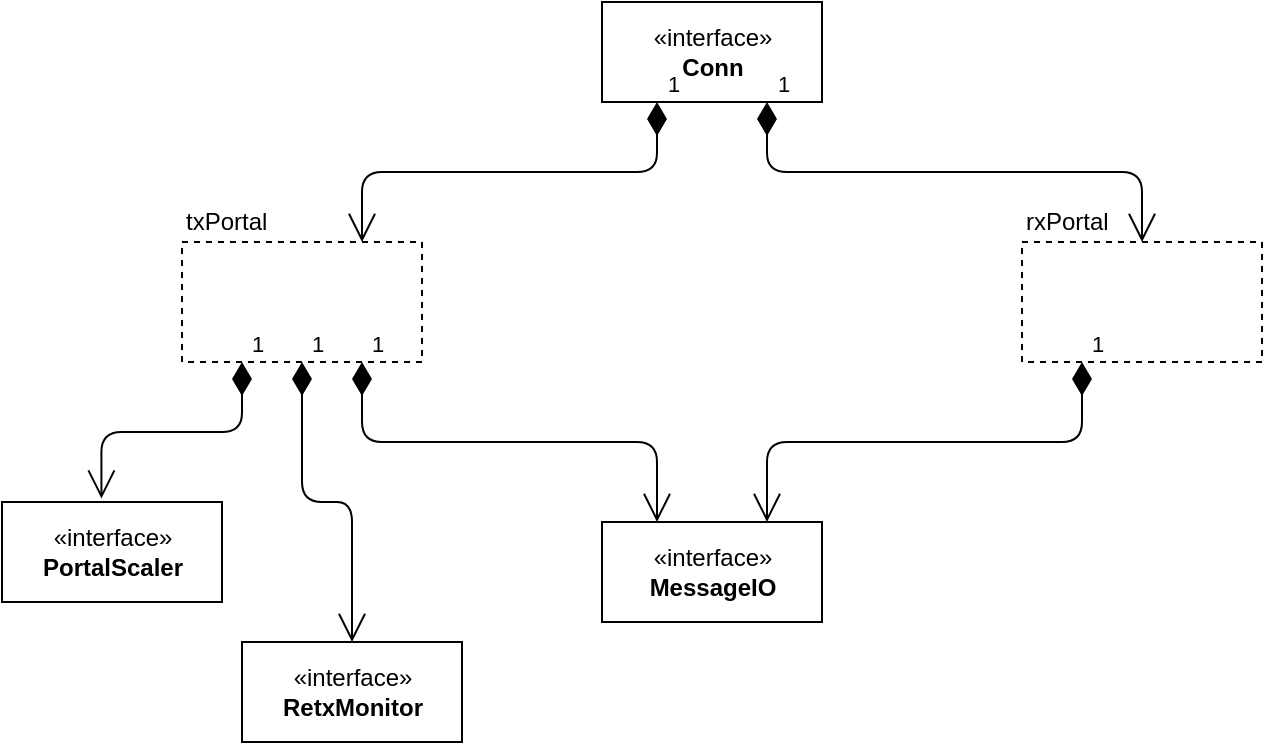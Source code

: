 <mxfile version="13.7.9" type="device"><diagram id="Y5MznlDHcvusrdp6w5n-" name="Page-1"><mxGraphModel dx="1102" dy="1000" grid="1" gridSize="10" guides="1" tooltips="1" connect="1" arrows="1" fold="1" page="1" pageScale="1" pageWidth="700" pageHeight="400" math="0" shadow="0"><root><mxCell id="0"/><mxCell id="1" parent="0"/><mxCell id="6aBsNPS9uvIVj0e05X8w-1" value="" style="rounded=0;whiteSpace=wrap;html=1;dashed=1;fillColor=none;" parent="1" vertex="1"><mxGeometry x="125" y="135" width="120" height="60" as="geometry"/></mxCell><mxCell id="6aBsNPS9uvIVj0e05X8w-2" value="txPortal" style="text;html=1;strokeColor=none;fillColor=none;align=left;verticalAlign=middle;whiteSpace=wrap;rounded=0;dashed=1;" parent="1" vertex="1"><mxGeometry x="125" y="115" width="60" height="20" as="geometry"/></mxCell><mxCell id="6aBsNPS9uvIVj0e05X8w-3" value="«interface»&lt;br&gt;&lt;b&gt;MessageIO&lt;/b&gt;" style="html=1;fillColor=none;" parent="1" vertex="1"><mxGeometry x="335" y="275" width="110" height="50" as="geometry"/></mxCell><mxCell id="6aBsNPS9uvIVj0e05X8w-4" value="1" style="endArrow=open;html=1;endSize=12;startArrow=diamondThin;startSize=14;startFill=1;edgeStyle=orthogonalEdgeStyle;align=left;verticalAlign=bottom;exitX=0.75;exitY=1;exitDx=0;exitDy=0;entryX=0.25;entryY=0;entryDx=0;entryDy=0;" parent="1" source="6aBsNPS9uvIVj0e05X8w-1" target="6aBsNPS9uvIVj0e05X8w-3" edge="1"><mxGeometry x="-1" y="3" relative="1" as="geometry"><mxPoint x="195" y="205" as="sourcePoint"/><mxPoint x="355" y="205" as="targetPoint"/></mxGeometry></mxCell><mxCell id="6aBsNPS9uvIVj0e05X8w-5" value="«interface»&lt;br&gt;&lt;b&gt;RetxMonitor&lt;/b&gt;" style="html=1;fillColor=none;" parent="1" vertex="1"><mxGeometry x="155" y="335" width="110" height="50" as="geometry"/></mxCell><mxCell id="6aBsNPS9uvIVj0e05X8w-6" value="1" style="endArrow=open;html=1;endSize=12;startArrow=diamondThin;startSize=14;startFill=1;edgeStyle=orthogonalEdgeStyle;align=left;verticalAlign=bottom;" parent="1" source="6aBsNPS9uvIVj0e05X8w-1" target="6aBsNPS9uvIVj0e05X8w-5" edge="1"><mxGeometry x="-1" y="3" relative="1" as="geometry"><mxPoint x="125" y="255" as="sourcePoint"/><mxPoint x="285" y="255" as="targetPoint"/></mxGeometry></mxCell><mxCell id="6aBsNPS9uvIVj0e05X8w-9" value="«interface»&lt;br&gt;&lt;b&gt;PortalScaler&lt;/b&gt;" style="html=1;fillColor=none;" parent="1" vertex="1"><mxGeometry x="35" y="265" width="110" height="50" as="geometry"/></mxCell><mxCell id="6aBsNPS9uvIVj0e05X8w-10" value="1" style="endArrow=open;html=1;endSize=12;startArrow=diamondThin;startSize=14;startFill=1;edgeStyle=orthogonalEdgeStyle;align=left;verticalAlign=bottom;exitX=0.25;exitY=1;exitDx=0;exitDy=0;entryX=0.452;entryY=-0.034;entryDx=0;entryDy=0;entryPerimeter=0;" parent="1" source="6aBsNPS9uvIVj0e05X8w-1" target="6aBsNPS9uvIVj0e05X8w-9" edge="1"><mxGeometry x="-1" y="3" relative="1" as="geometry"><mxPoint x="115" y="215" as="sourcePoint"/><mxPoint x="275" y="215" as="targetPoint"/></mxGeometry></mxCell><mxCell id="6aBsNPS9uvIVj0e05X8w-11" value="" style="rounded=0;whiteSpace=wrap;html=1;dashed=1;fillColor=none;" parent="1" vertex="1"><mxGeometry x="545" y="135" width="120" height="60" as="geometry"/></mxCell><mxCell id="6aBsNPS9uvIVj0e05X8w-12" value="rxPortal" style="text;html=1;strokeColor=none;fillColor=none;align=left;verticalAlign=middle;whiteSpace=wrap;rounded=0;dashed=1;" parent="1" vertex="1"><mxGeometry x="545" y="115" width="60" height="20" as="geometry"/></mxCell><mxCell id="6aBsNPS9uvIVj0e05X8w-13" value="1" style="endArrow=open;html=1;endSize=12;startArrow=diamondThin;startSize=14;startFill=1;edgeStyle=orthogonalEdgeStyle;align=left;verticalAlign=bottom;exitX=0.25;exitY=1;exitDx=0;exitDy=0;entryX=0.75;entryY=0;entryDx=0;entryDy=0;" parent="1" source="6aBsNPS9uvIVj0e05X8w-11" target="6aBsNPS9uvIVj0e05X8w-3" edge="1"><mxGeometry x="-1" y="3" relative="1" as="geometry"><mxPoint x="495" y="355" as="sourcePoint"/><mxPoint x="655" y="355" as="targetPoint"/></mxGeometry></mxCell><mxCell id="6aBsNPS9uvIVj0e05X8w-15" value="«interface»&lt;br&gt;&lt;b&gt;Conn&lt;/b&gt;" style="html=1;fillColor=none;align=center;" parent="1" vertex="1"><mxGeometry x="335" y="15" width="110" height="50" as="geometry"/></mxCell><mxCell id="6aBsNPS9uvIVj0e05X8w-16" value="1" style="endArrow=open;html=1;endSize=12;startArrow=diamondThin;startSize=14;startFill=1;edgeStyle=orthogonalEdgeStyle;align=left;verticalAlign=bottom;exitX=0.25;exitY=1;exitDx=0;exitDy=0;entryX=0.75;entryY=0;entryDx=0;entryDy=0;" parent="1" source="6aBsNPS9uvIVj0e05X8w-15" target="6aBsNPS9uvIVj0e05X8w-1" edge="1"><mxGeometry x="-1" y="3" relative="1" as="geometry"><mxPoint x="345" y="485" as="sourcePoint"/><mxPoint x="505" y="485" as="targetPoint"/></mxGeometry></mxCell><mxCell id="6aBsNPS9uvIVj0e05X8w-17" value="1" style="endArrow=open;html=1;endSize=12;startArrow=diamondThin;startSize=14;startFill=1;edgeStyle=orthogonalEdgeStyle;align=left;verticalAlign=bottom;exitX=0.75;exitY=1;exitDx=0;exitDy=0;entryX=0.5;entryY=0;entryDx=0;entryDy=0;" parent="1" source="6aBsNPS9uvIVj0e05X8w-15" target="6aBsNPS9uvIVj0e05X8w-11" edge="1"><mxGeometry x="-1" y="3" relative="1" as="geometry"><mxPoint x="435" y="125" as="sourcePoint"/><mxPoint x="595" y="125" as="targetPoint"/></mxGeometry></mxCell></root></mxGraphModel></diagram></mxfile>